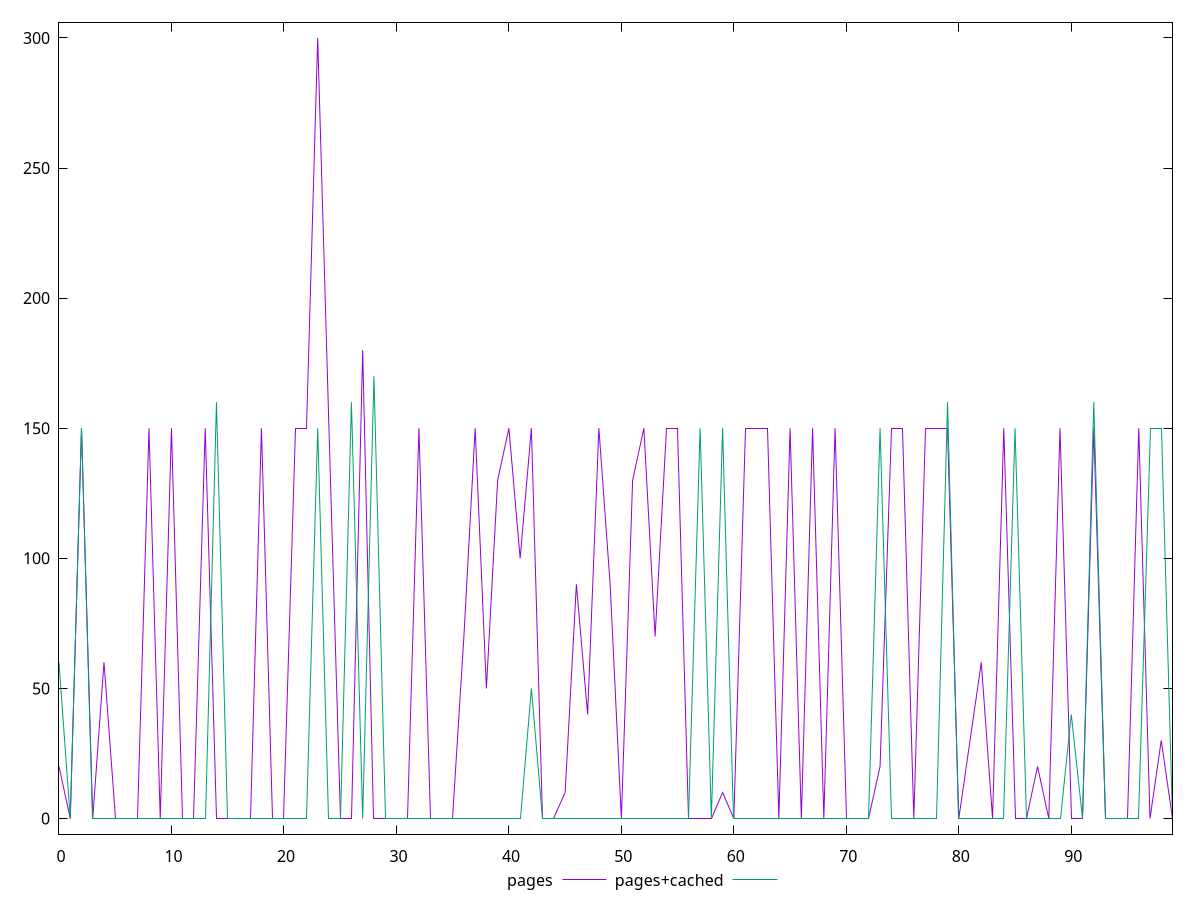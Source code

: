 reset

$pages <<EOF
0 20
1 0
2 150
3 0
4 60
5 0
6 0
7 0
8 150
9 0
10 150
11 0
12 0
13 150
14 0
15 0
16 0
17 0
18 150
19 0
20 0
21 150
22 150
23 300
24 150
25 0
26 0
27 180
28 0
29 0
30 0
31 0
32 150
33 0
34 0
35 0
36 70
37 150
38 50
39 130
40 150
41 100
42 150
43 0
44 0
45 10
46 90
47 40
48 150
49 90
50 0
51 130
52 150
53 70
54 150
55 150
56 0
57 0
58 0
59 10
60 0
61 150
62 150
63 150
64 0
65 150
66 0
67 150
68 0
69 150
70 0
71 0
72 0
73 20
74 150
75 150
76 0
77 150
78 150
79 150
80 0
81 30
82 60
83 0
84 150
85 0
86 0
87 20
88 0
89 150
90 0
91 0
92 150
93 0
94 0
95 0
96 150
97 0
98 30
99 0
EOF

$pagesCached <<EOF
0 60
1 0
2 150
3 0
4 0
5 0
6 0
7 0
8 0
9 0
10 0
11 0
12 0
13 0
14 160
15 0
16 0
17 0
18 0
19 0
20 0
21 0
22 0
23 150
24 0
25 0
26 160
27 0
28 170
29 0
30 0
31 0
32 0
33 0
34 0
35 0
36 0
37 0
38 0
39 0
40 0
41 0
42 50
43 0
44 0
45 0
46 0
47 0
48 0
49 0
50 0
51 0
52 0
53 0
54 0
55 0
56 0
57 150
58 0
59 150
60 0
61 0
62 0
63 0
64 0
65 0
66 0
67 0
68 0
69 0
70 0
71 0
72 0
73 150
74 0
75 0
76 0
77 0
78 0
79 160
80 0
81 0
82 0
83 0
84 0
85 150
86 0
87 0
88 0
89 0
90 40
91 0
92 160
93 0
94 0
95 0
96 0
97 150
98 150
99 0
EOF

set key outside below
set xrange [0:99]
set yrange [-6:306]
set trange [-6:306]
set terminal svg size 640, 520 enhanced background rgb 'white'
set output "report_00015_2021-02-09T16-11-33.973Z/unminified-javascript/comparison/line/0_vs_1.svg"

plot $pages title "pages" with line, \
     $pagesCached title "pages+cached" with line

reset
